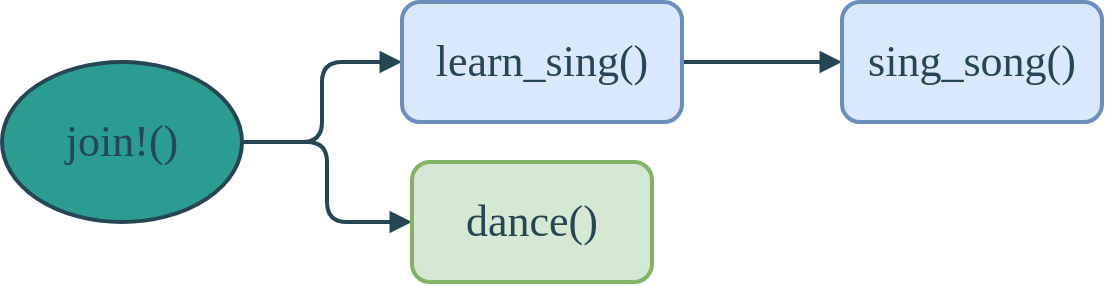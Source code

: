<mxfile version="24.2.5" type="device">
  <diagram name="Page-1" id="tZVp0-r1U8McQTlammkI">
    <mxGraphModel dx="1434" dy="835" grid="1" gridSize="10" guides="1" tooltips="1" connect="1" arrows="1" fold="1" page="1" pageScale="1" pageWidth="850" pageHeight="1100" math="0" shadow="0">
      <root>
        <mxCell id="0" />
        <mxCell id="1" parent="0" />
        <mxCell id="l__7UZsAJrLbojcC-isb-7" style="edgeStyle=orthogonalEdgeStyle;rounded=1;orthogonalLoop=1;jettySize=auto;html=1;entryX=0;entryY=0.5;entryDx=0;entryDy=0;shadow=0;strokeColor=#264653;strokeWidth=2;fontFamily=Ubuntu;fontSize=22;fontColor=#264653;fontStyle=0;endArrow=block;endFill=1;fillColor=#264653;" edge="1" parent="1" source="l__7UZsAJrLbojcC-isb-1" target="l__7UZsAJrLbojcC-isb-2">
          <mxGeometry relative="1" as="geometry" />
        </mxCell>
        <mxCell id="l__7UZsAJrLbojcC-isb-8" style="edgeStyle=orthogonalEdgeStyle;rounded=1;orthogonalLoop=1;jettySize=auto;html=1;entryX=0;entryY=0.5;entryDx=0;entryDy=0;shadow=0;strokeColor=#264653;strokeWidth=2;fontFamily=Ubuntu;fontSize=22;fontColor=#264653;fontStyle=0;endArrow=block;endFill=1;fillColor=#264653;" edge="1" parent="1" source="l__7UZsAJrLbojcC-isb-1" target="l__7UZsAJrLbojcC-isb-4">
          <mxGeometry relative="1" as="geometry" />
        </mxCell>
        <mxCell id="l__7UZsAJrLbojcC-isb-1" value="join!()" style="ellipse;whiteSpace=wrap;html=1;rounded=1;shadow=0;strokeWidth=2;fontFamily=Ubuntu;fontSize=22;fontColor=#264653;fontStyle=0;fillColor=#2A9D8F;strokeColor=#264653;" vertex="1" parent="1">
          <mxGeometry x="160" y="370" width="120" height="80" as="geometry" />
        </mxCell>
        <mxCell id="l__7UZsAJrLbojcC-isb-6" style="edgeStyle=orthogonalEdgeStyle;rounded=1;orthogonalLoop=1;jettySize=auto;html=1;shadow=0;strokeColor=#264653;strokeWidth=2;fontFamily=Ubuntu;fontSize=22;fontColor=#264653;fontStyle=0;endArrow=block;endFill=1;fillColor=#264653;" edge="1" parent="1" source="l__7UZsAJrLbojcC-isb-2" target="l__7UZsAJrLbojcC-isb-5">
          <mxGeometry relative="1" as="geometry" />
        </mxCell>
        <mxCell id="l__7UZsAJrLbojcC-isb-2" value="learn_sing()" style="rounded=1;whiteSpace=wrap;html=1;shadow=0;strokeColor=#6c8ebf;strokeWidth=2;fontFamily=Ubuntu;fontSize=22;fontColor=#264653;fontStyle=0;fillColor=#dae8fc;" vertex="1" parent="1">
          <mxGeometry x="360" y="340" width="140" height="60" as="geometry" />
        </mxCell>
        <mxCell id="l__7UZsAJrLbojcC-isb-4" value="dance()" style="rounded=1;whiteSpace=wrap;html=1;shadow=0;strokeColor=#82b366;strokeWidth=2;fontFamily=Ubuntu;fontSize=22;fontColor=#264653;fontStyle=0;fillColor=#d5e8d4;" vertex="1" parent="1">
          <mxGeometry x="365" y="420" width="120" height="60" as="geometry" />
        </mxCell>
        <mxCell id="l__7UZsAJrLbojcC-isb-5" value="sing_song()" style="rounded=1;whiteSpace=wrap;html=1;shadow=0;strokeColor=#6c8ebf;strokeWidth=2;fontFamily=Ubuntu;fontSize=22;fontColor=#264653;fontStyle=0;fillColor=#dae8fc;" vertex="1" parent="1">
          <mxGeometry x="580" y="340" width="130" height="60" as="geometry" />
        </mxCell>
      </root>
    </mxGraphModel>
  </diagram>
</mxfile>
